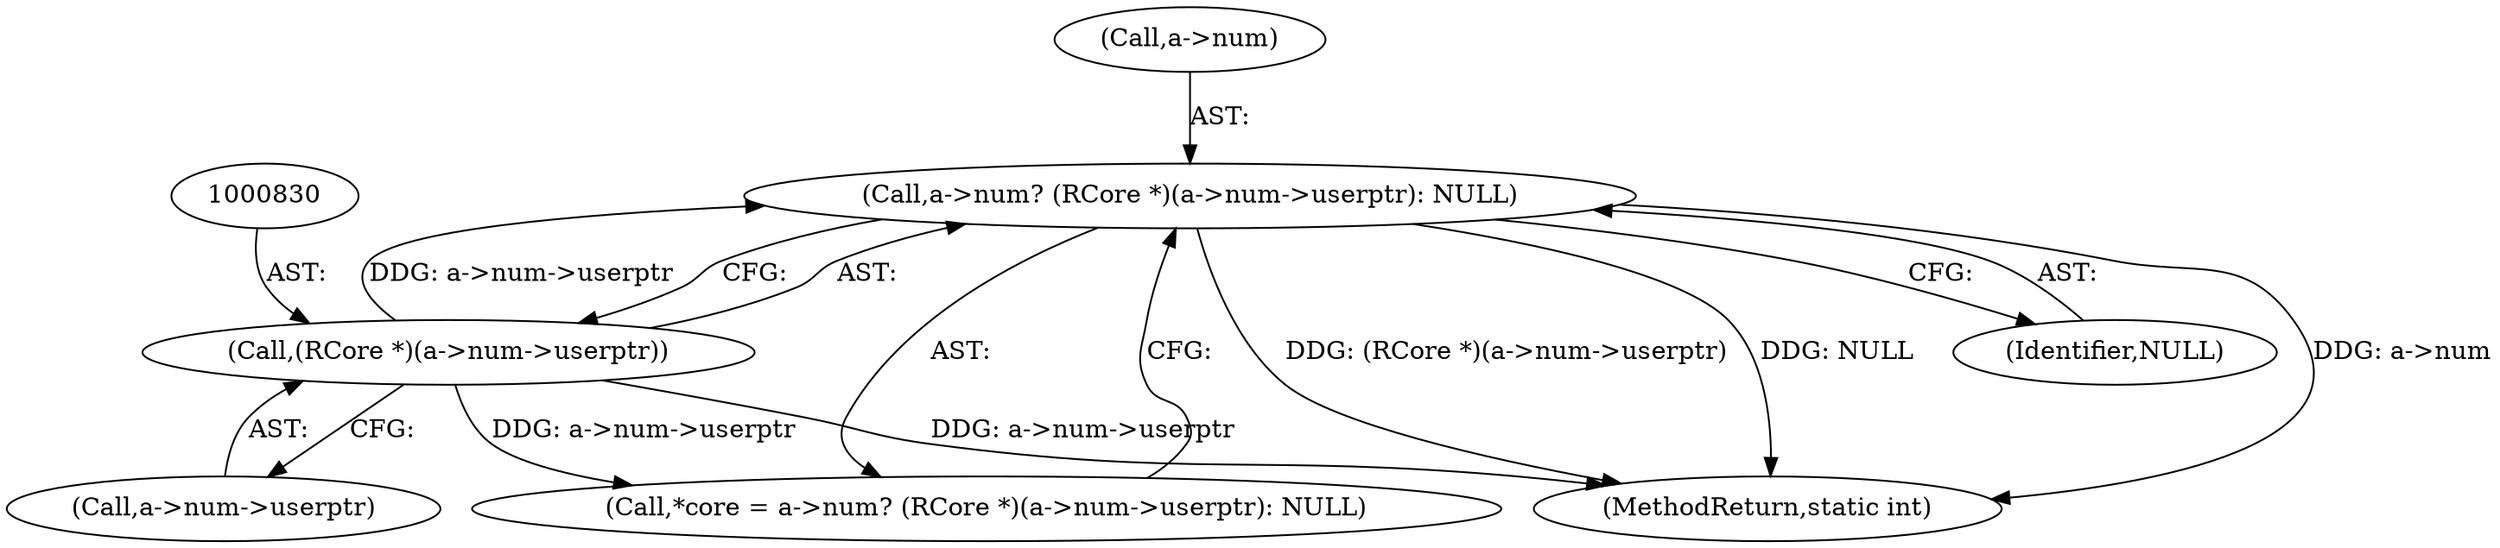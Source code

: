 digraph "0_radare2_9b46d38dd3c4de6048a488b655c7319f845af185@pointer" {
"1000825" [label="(Call,a->num? (RCore *)(a->num->userptr): NULL)"];
"1000829" [label="(Call,(RCore *)(a->num->userptr))"];
"1000823" [label="(Call,*core = a->num? (RCore *)(a->num->userptr): NULL)"];
"1000944" [label="(MethodReturn,static int)"];
"1000831" [label="(Call,a->num->userptr)"];
"1000826" [label="(Call,a->num)"];
"1000836" [label="(Identifier,NULL)"];
"1000825" [label="(Call,a->num? (RCore *)(a->num->userptr): NULL)"];
"1000829" [label="(Call,(RCore *)(a->num->userptr))"];
"1000825" -> "1000823"  [label="AST: "];
"1000825" -> "1000829"  [label="CFG: "];
"1000825" -> "1000836"  [label="CFG: "];
"1000826" -> "1000825"  [label="AST: "];
"1000829" -> "1000825"  [label="AST: "];
"1000836" -> "1000825"  [label="AST: "];
"1000823" -> "1000825"  [label="CFG: "];
"1000825" -> "1000944"  [label="DDG: (RCore *)(a->num->userptr)"];
"1000825" -> "1000944"  [label="DDG: NULL"];
"1000825" -> "1000944"  [label="DDG: a->num"];
"1000829" -> "1000825"  [label="DDG: a->num->userptr"];
"1000829" -> "1000831"  [label="CFG: "];
"1000830" -> "1000829"  [label="AST: "];
"1000831" -> "1000829"  [label="AST: "];
"1000829" -> "1000944"  [label="DDG: a->num->userptr"];
"1000829" -> "1000823"  [label="DDG: a->num->userptr"];
}
